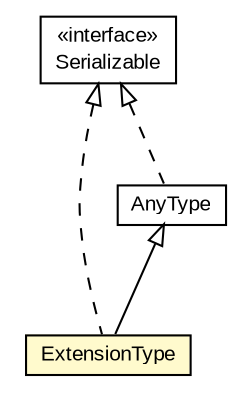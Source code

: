 #!/usr/local/bin/dot
#
# Class diagram 
# Generated by UMLGraph version R5_6-24-gf6e263 (http://www.umlgraph.org/)
#

digraph G {
	edge [fontname="arial",fontsize=10,labelfontname="arial",labelfontsize=10];
	node [fontname="arial",fontsize=10,shape=plaintext];
	nodesep=0.25;
	ranksep=0.5;
	// eu.europa.esig.jaxb.tsl.ExtensionType
	c355285 [label=<<table title="eu.europa.esig.jaxb.tsl.ExtensionType" border="0" cellborder="1" cellspacing="0" cellpadding="2" port="p" bgcolor="lemonChiffon" href="./ExtensionType.html">
		<tr><td><table border="0" cellspacing="0" cellpadding="1">
<tr><td align="center" balign="center"> ExtensionType </td></tr>
		</table></td></tr>
		</table>>, URL="./ExtensionType.html", fontname="arial", fontcolor="black", fontsize=10.0];
	// eu.europa.esig.jaxb.tsl.AnyType
	c355290 [label=<<table title="eu.europa.esig.jaxb.tsl.AnyType" border="0" cellborder="1" cellspacing="0" cellpadding="2" port="p" href="./AnyType.html">
		<tr><td><table border="0" cellspacing="0" cellpadding="1">
<tr><td align="center" balign="center"> AnyType </td></tr>
		</table></td></tr>
		</table>>, URL="./AnyType.html", fontname="arial", fontcolor="black", fontsize=10.0];
	//eu.europa.esig.jaxb.tsl.ExtensionType extends eu.europa.esig.jaxb.tsl.AnyType
	c355290:p -> c355285:p [dir=back,arrowtail=empty];
	//eu.europa.esig.jaxb.tsl.ExtensionType implements java.io.Serializable
	c355549:p -> c355285:p [dir=back,arrowtail=empty,style=dashed];
	//eu.europa.esig.jaxb.tsl.AnyType implements java.io.Serializable
	c355549:p -> c355290:p [dir=back,arrowtail=empty,style=dashed];
	// java.io.Serializable
	c355549 [label=<<table title="java.io.Serializable" border="0" cellborder="1" cellspacing="0" cellpadding="2" port="p" href="http://java.sun.com/j2se/1.4.2/docs/api/java/io/Serializable.html">
		<tr><td><table border="0" cellspacing="0" cellpadding="1">
<tr><td align="center" balign="center"> &#171;interface&#187; </td></tr>
<tr><td align="center" balign="center"> Serializable </td></tr>
		</table></td></tr>
		</table>>, URL="http://java.sun.com/j2se/1.4.2/docs/api/java/io/Serializable.html", fontname="arial", fontcolor="black", fontsize=10.0];
}

